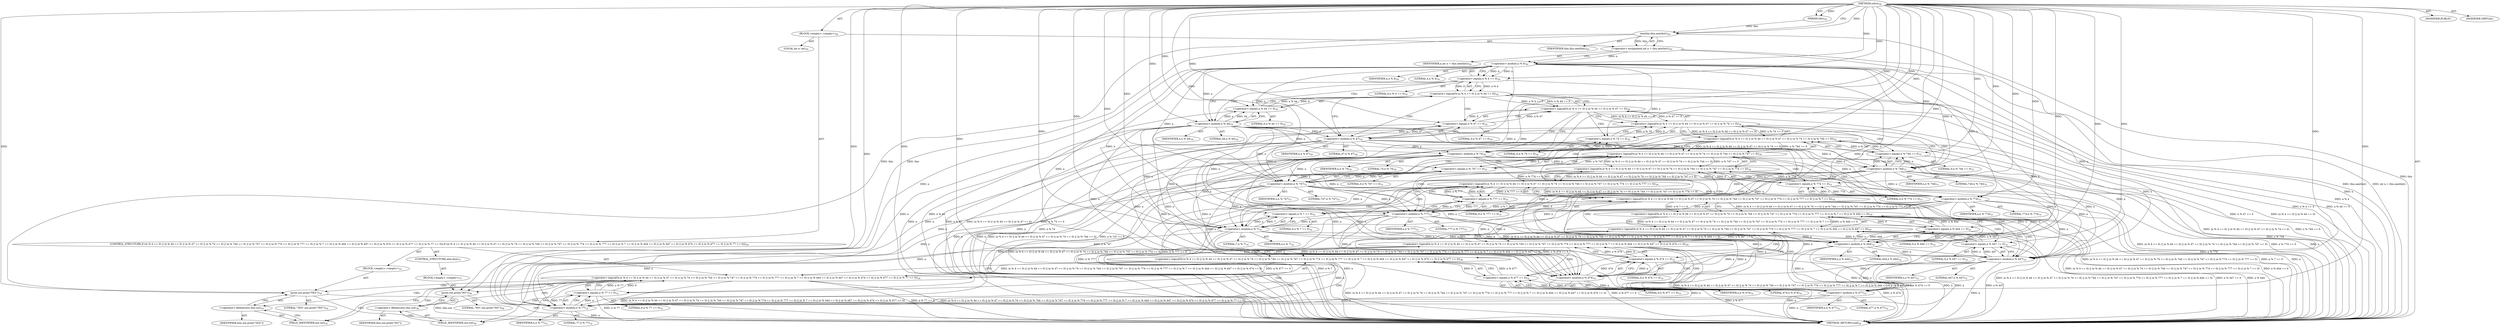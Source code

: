 digraph "solve" {  
"139" [label = <(METHOD,solve)<SUB>28</SUB>> ]
"6" [label = <(PARAM,this)<SUB>28</SUB>> ]
"140" [label = <(BLOCK,&lt;empty&gt;,&lt;empty&gt;)<SUB>28</SUB>> ]
"141" [label = <(LOCAL,int n: int)<SUB>29</SUB>> ]
"142" [label = <(&lt;operator&gt;.assignment,int n = this.nextInt())<SUB>29</SUB>> ]
"143" [label = <(IDENTIFIER,n,int n = this.nextInt())<SUB>29</SUB>> ]
"144" [label = <(nextInt,this.nextInt())<SUB>29</SUB>> ]
"5" [label = <(IDENTIFIER,this,this.nextInt())<SUB>29</SUB>> ]
"145" [label = <(CONTROL_STRUCTURE,if ((n % 4 == 0) || (n % 44 == 0) || (n % 47 == 0) || (n % 74 == 0) || (n % 744 == 0) || (n % 747 == 0) || (n % 774 == 0) || (n % 777 == 0) || (n % 7 == 0) || (n % 444 == 0) || (n % 447 == 0) || (n % 474 == 0) || (n % 477 == 0) || (n % 77 == 0)),if ((n % 4 == 0) || (n % 44 == 0) || (n % 47 == 0) || (n % 74 == 0) || (n % 744 == 0) || (n % 747 == 0) || (n % 774 == 0) || (n % 777 == 0) || (n % 7 == 0) || (n % 444 == 0) || (n % 447 == 0) || (n % 474 == 0) || (n % 477 == 0) || (n % 77 == 0)))<SUB>30</SUB>> ]
"146" [label = <(&lt;operator&gt;.logicalOr,(n % 4 == 0) || (n % 44 == 0) || (n % 47 == 0) || (n % 74 == 0) || (n % 744 == 0) || (n % 747 == 0) || (n % 774 == 0) || (n % 777 == 0) || (n % 7 == 0) || (n % 444 == 0) || (n % 447 == 0) || (n % 474 == 0) || (n % 477 == 0) || (n % 77 == 0))<SUB>30</SUB>> ]
"147" [label = <(&lt;operator&gt;.logicalOr,(n % 4 == 0) || (n % 44 == 0) || (n % 47 == 0) || (n % 74 == 0) || (n % 744 == 0) || (n % 747 == 0) || (n % 774 == 0) || (n % 777 == 0) || (n % 7 == 0) || (n % 444 == 0) || (n % 447 == 0) || (n % 474 == 0) || (n % 477 == 0))<SUB>30</SUB>> ]
"148" [label = <(&lt;operator&gt;.logicalOr,(n % 4 == 0) || (n % 44 == 0) || (n % 47 == 0) || (n % 74 == 0) || (n % 744 == 0) || (n % 747 == 0) || (n % 774 == 0) || (n % 777 == 0) || (n % 7 == 0) || (n % 444 == 0) || (n % 447 == 0) || (n % 474 == 0))<SUB>30</SUB>> ]
"149" [label = <(&lt;operator&gt;.logicalOr,(n % 4 == 0) || (n % 44 == 0) || (n % 47 == 0) || (n % 74 == 0) || (n % 744 == 0) || (n % 747 == 0) || (n % 774 == 0) || (n % 777 == 0) || (n % 7 == 0) || (n % 444 == 0) || (n % 447 == 0))<SUB>30</SUB>> ]
"150" [label = <(&lt;operator&gt;.logicalOr,(n % 4 == 0) || (n % 44 == 0) || (n % 47 == 0) || (n % 74 == 0) || (n % 744 == 0) || (n % 747 == 0) || (n % 774 == 0) || (n % 777 == 0) || (n % 7 == 0) || (n % 444 == 0))<SUB>30</SUB>> ]
"151" [label = <(&lt;operator&gt;.logicalOr,(n % 4 == 0) || (n % 44 == 0) || (n % 47 == 0) || (n % 74 == 0) || (n % 744 == 0) || (n % 747 == 0) || (n % 774 == 0) || (n % 777 == 0) || (n % 7 == 0))<SUB>30</SUB>> ]
"152" [label = <(&lt;operator&gt;.logicalOr,(n % 4 == 0) || (n % 44 == 0) || (n % 47 == 0) || (n % 74 == 0) || (n % 744 == 0) || (n % 747 == 0) || (n % 774 == 0) || (n % 777 == 0))<SUB>30</SUB>> ]
"153" [label = <(&lt;operator&gt;.logicalOr,(n % 4 == 0) || (n % 44 == 0) || (n % 47 == 0) || (n % 74 == 0) || (n % 744 == 0) || (n % 747 == 0) || (n % 774 == 0))<SUB>30</SUB>> ]
"154" [label = <(&lt;operator&gt;.logicalOr,(n % 4 == 0) || (n % 44 == 0) || (n % 47 == 0) || (n % 74 == 0) || (n % 744 == 0) || (n % 747 == 0))<SUB>30</SUB>> ]
"155" [label = <(&lt;operator&gt;.logicalOr,(n % 4 == 0) || (n % 44 == 0) || (n % 47 == 0) || (n % 74 == 0) || (n % 744 == 0))<SUB>30</SUB>> ]
"156" [label = <(&lt;operator&gt;.logicalOr,(n % 4 == 0) || (n % 44 == 0) || (n % 47 == 0) || (n % 74 == 0))<SUB>30</SUB>> ]
"157" [label = <(&lt;operator&gt;.logicalOr,(n % 4 == 0) || (n % 44 == 0) || (n % 47 == 0))<SUB>30</SUB>> ]
"158" [label = <(&lt;operator&gt;.logicalOr,(n % 4 == 0) || (n % 44 == 0))<SUB>30</SUB>> ]
"159" [label = <(&lt;operator&gt;.equals,n % 4 == 0)<SUB>30</SUB>> ]
"160" [label = <(&lt;operator&gt;.modulo,n % 4)<SUB>30</SUB>> ]
"161" [label = <(IDENTIFIER,n,n % 4)<SUB>30</SUB>> ]
"162" [label = <(LITERAL,4,n % 4)<SUB>30</SUB>> ]
"163" [label = <(LITERAL,0,n % 4 == 0)<SUB>30</SUB>> ]
"164" [label = <(&lt;operator&gt;.equals,n % 44 == 0)<SUB>30</SUB>> ]
"165" [label = <(&lt;operator&gt;.modulo,n % 44)<SUB>30</SUB>> ]
"166" [label = <(IDENTIFIER,n,n % 44)<SUB>30</SUB>> ]
"167" [label = <(LITERAL,44,n % 44)<SUB>30</SUB>> ]
"168" [label = <(LITERAL,0,n % 44 == 0)<SUB>30</SUB>> ]
"169" [label = <(&lt;operator&gt;.equals,n % 47 == 0)<SUB>30</SUB>> ]
"170" [label = <(&lt;operator&gt;.modulo,n % 47)<SUB>30</SUB>> ]
"171" [label = <(IDENTIFIER,n,n % 47)<SUB>30</SUB>> ]
"172" [label = <(LITERAL,47,n % 47)<SUB>30</SUB>> ]
"173" [label = <(LITERAL,0,n % 47 == 0)<SUB>30</SUB>> ]
"174" [label = <(&lt;operator&gt;.equals,n % 74 == 0)<SUB>30</SUB>> ]
"175" [label = <(&lt;operator&gt;.modulo,n % 74)<SUB>30</SUB>> ]
"176" [label = <(IDENTIFIER,n,n % 74)<SUB>30</SUB>> ]
"177" [label = <(LITERAL,74,n % 74)<SUB>30</SUB>> ]
"178" [label = <(LITERAL,0,n % 74 == 0)<SUB>30</SUB>> ]
"179" [label = <(&lt;operator&gt;.equals,n % 744 == 0)<SUB>31</SUB>> ]
"180" [label = <(&lt;operator&gt;.modulo,n % 744)<SUB>31</SUB>> ]
"181" [label = <(IDENTIFIER,n,n % 744)<SUB>31</SUB>> ]
"182" [label = <(LITERAL,744,n % 744)<SUB>31</SUB>> ]
"183" [label = <(LITERAL,0,n % 744 == 0)<SUB>31</SUB>> ]
"184" [label = <(&lt;operator&gt;.equals,n % 747 == 0)<SUB>31</SUB>> ]
"185" [label = <(&lt;operator&gt;.modulo,n % 747)<SUB>31</SUB>> ]
"186" [label = <(IDENTIFIER,n,n % 747)<SUB>31</SUB>> ]
"187" [label = <(LITERAL,747,n % 747)<SUB>31</SUB>> ]
"188" [label = <(LITERAL,0,n % 747 == 0)<SUB>31</SUB>> ]
"189" [label = <(&lt;operator&gt;.equals,n % 774 == 0)<SUB>31</SUB>> ]
"190" [label = <(&lt;operator&gt;.modulo,n % 774)<SUB>31</SUB>> ]
"191" [label = <(IDENTIFIER,n,n % 774)<SUB>31</SUB>> ]
"192" [label = <(LITERAL,774,n % 774)<SUB>31</SUB>> ]
"193" [label = <(LITERAL,0,n % 774 == 0)<SUB>31</SUB>> ]
"194" [label = <(&lt;operator&gt;.equals,n % 777 == 0)<SUB>31</SUB>> ]
"195" [label = <(&lt;operator&gt;.modulo,n % 777)<SUB>31</SUB>> ]
"196" [label = <(IDENTIFIER,n,n % 777)<SUB>31</SUB>> ]
"197" [label = <(LITERAL,777,n % 777)<SUB>31</SUB>> ]
"198" [label = <(LITERAL,0,n % 777 == 0)<SUB>31</SUB>> ]
"199" [label = <(&lt;operator&gt;.equals,n % 7 == 0)<SUB>32</SUB>> ]
"200" [label = <(&lt;operator&gt;.modulo,n % 7)<SUB>32</SUB>> ]
"201" [label = <(IDENTIFIER,n,n % 7)<SUB>32</SUB>> ]
"202" [label = <(LITERAL,7,n % 7)<SUB>32</SUB>> ]
"203" [label = <(LITERAL,0,n % 7 == 0)<SUB>32</SUB>> ]
"204" [label = <(&lt;operator&gt;.equals,n % 444 == 0)<SUB>32</SUB>> ]
"205" [label = <(&lt;operator&gt;.modulo,n % 444)<SUB>32</SUB>> ]
"206" [label = <(IDENTIFIER,n,n % 444)<SUB>32</SUB>> ]
"207" [label = <(LITERAL,444,n % 444)<SUB>32</SUB>> ]
"208" [label = <(LITERAL,0,n % 444 == 0)<SUB>32</SUB>> ]
"209" [label = <(&lt;operator&gt;.equals,n % 447 == 0)<SUB>32</SUB>> ]
"210" [label = <(&lt;operator&gt;.modulo,n % 447)<SUB>32</SUB>> ]
"211" [label = <(IDENTIFIER,n,n % 447)<SUB>32</SUB>> ]
"212" [label = <(LITERAL,447,n % 447)<SUB>32</SUB>> ]
"213" [label = <(LITERAL,0,n % 447 == 0)<SUB>32</SUB>> ]
"214" [label = <(&lt;operator&gt;.equals,n % 474 == 0)<SUB>32</SUB>> ]
"215" [label = <(&lt;operator&gt;.modulo,n % 474)<SUB>32</SUB>> ]
"216" [label = <(IDENTIFIER,n,n % 474)<SUB>32</SUB>> ]
"217" [label = <(LITERAL,474,n % 474)<SUB>32</SUB>> ]
"218" [label = <(LITERAL,0,n % 474 == 0)<SUB>32</SUB>> ]
"219" [label = <(&lt;operator&gt;.equals,n % 477 == 0)<SUB>32</SUB>> ]
"220" [label = <(&lt;operator&gt;.modulo,n % 477)<SUB>32</SUB>> ]
"221" [label = <(IDENTIFIER,n,n % 477)<SUB>32</SUB>> ]
"222" [label = <(LITERAL,477,n % 477)<SUB>32</SUB>> ]
"223" [label = <(LITERAL,0,n % 477 == 0)<SUB>32</SUB>> ]
"224" [label = <(&lt;operator&gt;.equals,n % 77 == 0)<SUB>32</SUB>> ]
"225" [label = <(&lt;operator&gt;.modulo,n % 77)<SUB>32</SUB>> ]
"226" [label = <(IDENTIFIER,n,n % 77)<SUB>32</SUB>> ]
"227" [label = <(LITERAL,77,n % 77)<SUB>32</SUB>> ]
"228" [label = <(LITERAL,0,n % 77 == 0)<SUB>32</SUB>> ]
"229" [label = <(BLOCK,&lt;empty&gt;,&lt;empty&gt;)<SUB>33</SUB>> ]
"230" [label = <(print,out.print(&quot;YES&quot;))<SUB>34</SUB>> ]
"231" [label = <(&lt;operator&gt;.fieldAccess,this.out)<SUB>34</SUB>> ]
"232" [label = <(IDENTIFIER,this,out.print(&quot;YES&quot;))> ]
"233" [label = <(FIELD_IDENTIFIER,out,out)<SUB>34</SUB>> ]
"234" [label = <(LITERAL,&quot;YES&quot;,out.print(&quot;YES&quot;))<SUB>34</SUB>> ]
"235" [label = <(CONTROL_STRUCTURE,else,else)<SUB>37</SUB>> ]
"236" [label = <(BLOCK,&lt;empty&gt;,&lt;empty&gt;)<SUB>37</SUB>> ]
"237" [label = <(print,out.print(&quot;NO&quot;))<SUB>38</SUB>> ]
"238" [label = <(&lt;operator&gt;.fieldAccess,this.out)<SUB>38</SUB>> ]
"239" [label = <(IDENTIFIER,this,out.print(&quot;NO&quot;))> ]
"240" [label = <(FIELD_IDENTIFIER,out,out)<SUB>38</SUB>> ]
"241" [label = <(LITERAL,&quot;NO&quot;,out.print(&quot;NO&quot;))<SUB>38</SUB>> ]
"242" [label = <(MODIFIER,PUBLIC)> ]
"243" [label = <(MODIFIER,VIRTUAL)> ]
"244" [label = <(METHOD_RETURN,void)<SUB>28</SUB>> ]
  "139" -> "6"  [ label = "AST: "] 
  "139" -> "140"  [ label = "AST: "] 
  "139" -> "242"  [ label = "AST: "] 
  "139" -> "243"  [ label = "AST: "] 
  "139" -> "244"  [ label = "AST: "] 
  "140" -> "141"  [ label = "AST: "] 
  "140" -> "142"  [ label = "AST: "] 
  "140" -> "145"  [ label = "AST: "] 
  "142" -> "143"  [ label = "AST: "] 
  "142" -> "144"  [ label = "AST: "] 
  "144" -> "5"  [ label = "AST: "] 
  "145" -> "146"  [ label = "AST: "] 
  "145" -> "229"  [ label = "AST: "] 
  "145" -> "235"  [ label = "AST: "] 
  "146" -> "147"  [ label = "AST: "] 
  "146" -> "224"  [ label = "AST: "] 
  "147" -> "148"  [ label = "AST: "] 
  "147" -> "219"  [ label = "AST: "] 
  "148" -> "149"  [ label = "AST: "] 
  "148" -> "214"  [ label = "AST: "] 
  "149" -> "150"  [ label = "AST: "] 
  "149" -> "209"  [ label = "AST: "] 
  "150" -> "151"  [ label = "AST: "] 
  "150" -> "204"  [ label = "AST: "] 
  "151" -> "152"  [ label = "AST: "] 
  "151" -> "199"  [ label = "AST: "] 
  "152" -> "153"  [ label = "AST: "] 
  "152" -> "194"  [ label = "AST: "] 
  "153" -> "154"  [ label = "AST: "] 
  "153" -> "189"  [ label = "AST: "] 
  "154" -> "155"  [ label = "AST: "] 
  "154" -> "184"  [ label = "AST: "] 
  "155" -> "156"  [ label = "AST: "] 
  "155" -> "179"  [ label = "AST: "] 
  "156" -> "157"  [ label = "AST: "] 
  "156" -> "174"  [ label = "AST: "] 
  "157" -> "158"  [ label = "AST: "] 
  "157" -> "169"  [ label = "AST: "] 
  "158" -> "159"  [ label = "AST: "] 
  "158" -> "164"  [ label = "AST: "] 
  "159" -> "160"  [ label = "AST: "] 
  "159" -> "163"  [ label = "AST: "] 
  "160" -> "161"  [ label = "AST: "] 
  "160" -> "162"  [ label = "AST: "] 
  "164" -> "165"  [ label = "AST: "] 
  "164" -> "168"  [ label = "AST: "] 
  "165" -> "166"  [ label = "AST: "] 
  "165" -> "167"  [ label = "AST: "] 
  "169" -> "170"  [ label = "AST: "] 
  "169" -> "173"  [ label = "AST: "] 
  "170" -> "171"  [ label = "AST: "] 
  "170" -> "172"  [ label = "AST: "] 
  "174" -> "175"  [ label = "AST: "] 
  "174" -> "178"  [ label = "AST: "] 
  "175" -> "176"  [ label = "AST: "] 
  "175" -> "177"  [ label = "AST: "] 
  "179" -> "180"  [ label = "AST: "] 
  "179" -> "183"  [ label = "AST: "] 
  "180" -> "181"  [ label = "AST: "] 
  "180" -> "182"  [ label = "AST: "] 
  "184" -> "185"  [ label = "AST: "] 
  "184" -> "188"  [ label = "AST: "] 
  "185" -> "186"  [ label = "AST: "] 
  "185" -> "187"  [ label = "AST: "] 
  "189" -> "190"  [ label = "AST: "] 
  "189" -> "193"  [ label = "AST: "] 
  "190" -> "191"  [ label = "AST: "] 
  "190" -> "192"  [ label = "AST: "] 
  "194" -> "195"  [ label = "AST: "] 
  "194" -> "198"  [ label = "AST: "] 
  "195" -> "196"  [ label = "AST: "] 
  "195" -> "197"  [ label = "AST: "] 
  "199" -> "200"  [ label = "AST: "] 
  "199" -> "203"  [ label = "AST: "] 
  "200" -> "201"  [ label = "AST: "] 
  "200" -> "202"  [ label = "AST: "] 
  "204" -> "205"  [ label = "AST: "] 
  "204" -> "208"  [ label = "AST: "] 
  "205" -> "206"  [ label = "AST: "] 
  "205" -> "207"  [ label = "AST: "] 
  "209" -> "210"  [ label = "AST: "] 
  "209" -> "213"  [ label = "AST: "] 
  "210" -> "211"  [ label = "AST: "] 
  "210" -> "212"  [ label = "AST: "] 
  "214" -> "215"  [ label = "AST: "] 
  "214" -> "218"  [ label = "AST: "] 
  "215" -> "216"  [ label = "AST: "] 
  "215" -> "217"  [ label = "AST: "] 
  "219" -> "220"  [ label = "AST: "] 
  "219" -> "223"  [ label = "AST: "] 
  "220" -> "221"  [ label = "AST: "] 
  "220" -> "222"  [ label = "AST: "] 
  "224" -> "225"  [ label = "AST: "] 
  "224" -> "228"  [ label = "AST: "] 
  "225" -> "226"  [ label = "AST: "] 
  "225" -> "227"  [ label = "AST: "] 
  "229" -> "230"  [ label = "AST: "] 
  "230" -> "231"  [ label = "AST: "] 
  "230" -> "234"  [ label = "AST: "] 
  "231" -> "232"  [ label = "AST: "] 
  "231" -> "233"  [ label = "AST: "] 
  "235" -> "236"  [ label = "AST: "] 
  "236" -> "237"  [ label = "AST: "] 
  "237" -> "238"  [ label = "AST: "] 
  "237" -> "241"  [ label = "AST: "] 
  "238" -> "239"  [ label = "AST: "] 
  "238" -> "240"  [ label = "AST: "] 
  "142" -> "160"  [ label = "CFG: "] 
  "144" -> "142"  [ label = "CFG: "] 
  "146" -> "233"  [ label = "CFG: "] 
  "146" -> "240"  [ label = "CFG: "] 
  "147" -> "146"  [ label = "CFG: "] 
  "147" -> "225"  [ label = "CFG: "] 
  "224" -> "146"  [ label = "CFG: "] 
  "230" -> "244"  [ label = "CFG: "] 
  "148" -> "147"  [ label = "CFG: "] 
  "148" -> "220"  [ label = "CFG: "] 
  "219" -> "147"  [ label = "CFG: "] 
  "225" -> "224"  [ label = "CFG: "] 
  "231" -> "230"  [ label = "CFG: "] 
  "237" -> "244"  [ label = "CFG: "] 
  "149" -> "148"  [ label = "CFG: "] 
  "149" -> "215"  [ label = "CFG: "] 
  "214" -> "148"  [ label = "CFG: "] 
  "220" -> "219"  [ label = "CFG: "] 
  "233" -> "231"  [ label = "CFG: "] 
  "238" -> "237"  [ label = "CFG: "] 
  "150" -> "149"  [ label = "CFG: "] 
  "150" -> "210"  [ label = "CFG: "] 
  "209" -> "149"  [ label = "CFG: "] 
  "215" -> "214"  [ label = "CFG: "] 
  "240" -> "238"  [ label = "CFG: "] 
  "151" -> "150"  [ label = "CFG: "] 
  "151" -> "205"  [ label = "CFG: "] 
  "204" -> "150"  [ label = "CFG: "] 
  "210" -> "209"  [ label = "CFG: "] 
  "152" -> "151"  [ label = "CFG: "] 
  "152" -> "200"  [ label = "CFG: "] 
  "199" -> "151"  [ label = "CFG: "] 
  "205" -> "204"  [ label = "CFG: "] 
  "153" -> "152"  [ label = "CFG: "] 
  "153" -> "195"  [ label = "CFG: "] 
  "194" -> "152"  [ label = "CFG: "] 
  "200" -> "199"  [ label = "CFG: "] 
  "154" -> "153"  [ label = "CFG: "] 
  "154" -> "190"  [ label = "CFG: "] 
  "189" -> "153"  [ label = "CFG: "] 
  "195" -> "194"  [ label = "CFG: "] 
  "155" -> "154"  [ label = "CFG: "] 
  "155" -> "185"  [ label = "CFG: "] 
  "184" -> "154"  [ label = "CFG: "] 
  "190" -> "189"  [ label = "CFG: "] 
  "156" -> "155"  [ label = "CFG: "] 
  "156" -> "180"  [ label = "CFG: "] 
  "179" -> "155"  [ label = "CFG: "] 
  "185" -> "184"  [ label = "CFG: "] 
  "157" -> "156"  [ label = "CFG: "] 
  "157" -> "175"  [ label = "CFG: "] 
  "174" -> "156"  [ label = "CFG: "] 
  "180" -> "179"  [ label = "CFG: "] 
  "158" -> "157"  [ label = "CFG: "] 
  "158" -> "170"  [ label = "CFG: "] 
  "169" -> "157"  [ label = "CFG: "] 
  "175" -> "174"  [ label = "CFG: "] 
  "159" -> "158"  [ label = "CFG: "] 
  "159" -> "165"  [ label = "CFG: "] 
  "164" -> "158"  [ label = "CFG: "] 
  "170" -> "169"  [ label = "CFG: "] 
  "160" -> "159"  [ label = "CFG: "] 
  "165" -> "164"  [ label = "CFG: "] 
  "139" -> "144"  [ label = "CFG: "] 
  "144" -> "244"  [ label = "DDG: this"] 
  "142" -> "244"  [ label = "DDG: this.nextInt()"] 
  "142" -> "244"  [ label = "DDG: int n = this.nextInt()"] 
  "160" -> "244"  [ label = "DDG: n"] 
  "159" -> "244"  [ label = "DDG: n % 4"] 
  "158" -> "244"  [ label = "DDG: n % 4 == 0"] 
  "165" -> "244"  [ label = "DDG: n"] 
  "164" -> "244"  [ label = "DDG: n % 44"] 
  "158" -> "244"  [ label = "DDG: n % 44 == 0"] 
  "157" -> "244"  [ label = "DDG: (n % 4 == 0) || (n % 44 == 0)"] 
  "170" -> "244"  [ label = "DDG: n"] 
  "169" -> "244"  [ label = "DDG: n % 47"] 
  "157" -> "244"  [ label = "DDG: n % 47 == 0"] 
  "156" -> "244"  [ label = "DDG: (n % 4 == 0) || (n % 44 == 0) || (n % 47 == 0)"] 
  "175" -> "244"  [ label = "DDG: n"] 
  "174" -> "244"  [ label = "DDG: n % 74"] 
  "156" -> "244"  [ label = "DDG: n % 74 == 0"] 
  "155" -> "244"  [ label = "DDG: (n % 4 == 0) || (n % 44 == 0) || (n % 47 == 0) || (n % 74 == 0)"] 
  "180" -> "244"  [ label = "DDG: n"] 
  "179" -> "244"  [ label = "DDG: n % 744"] 
  "155" -> "244"  [ label = "DDG: n % 744 == 0"] 
  "154" -> "244"  [ label = "DDG: (n % 4 == 0) || (n % 44 == 0) || (n % 47 == 0) || (n % 74 == 0) || (n % 744 == 0)"] 
  "185" -> "244"  [ label = "DDG: n"] 
  "184" -> "244"  [ label = "DDG: n % 747"] 
  "154" -> "244"  [ label = "DDG: n % 747 == 0"] 
  "153" -> "244"  [ label = "DDG: (n % 4 == 0) || (n % 44 == 0) || (n % 47 == 0) || (n % 74 == 0) || (n % 744 == 0) || (n % 747 == 0)"] 
  "190" -> "244"  [ label = "DDG: n"] 
  "189" -> "244"  [ label = "DDG: n % 774"] 
  "153" -> "244"  [ label = "DDG: n % 774 == 0"] 
  "152" -> "244"  [ label = "DDG: (n % 4 == 0) || (n % 44 == 0) || (n % 47 == 0) || (n % 74 == 0) || (n % 744 == 0) || (n % 747 == 0) || (n % 774 == 0)"] 
  "195" -> "244"  [ label = "DDG: n"] 
  "194" -> "244"  [ label = "DDG: n % 777"] 
  "152" -> "244"  [ label = "DDG: n % 777 == 0"] 
  "151" -> "244"  [ label = "DDG: (n % 4 == 0) || (n % 44 == 0) || (n % 47 == 0) || (n % 74 == 0) || (n % 744 == 0) || (n % 747 == 0) || (n % 774 == 0) || (n % 777 == 0)"] 
  "200" -> "244"  [ label = "DDG: n"] 
  "199" -> "244"  [ label = "DDG: n % 7"] 
  "151" -> "244"  [ label = "DDG: n % 7 == 0"] 
  "150" -> "244"  [ label = "DDG: (n % 4 == 0) || (n % 44 == 0) || (n % 47 == 0) || (n % 74 == 0) || (n % 744 == 0) || (n % 747 == 0) || (n % 774 == 0) || (n % 777 == 0) || (n % 7 == 0)"] 
  "205" -> "244"  [ label = "DDG: n"] 
  "204" -> "244"  [ label = "DDG: n % 444"] 
  "150" -> "244"  [ label = "DDG: n % 444 == 0"] 
  "149" -> "244"  [ label = "DDG: (n % 4 == 0) || (n % 44 == 0) || (n % 47 == 0) || (n % 74 == 0) || (n % 744 == 0) || (n % 747 == 0) || (n % 774 == 0) || (n % 777 == 0) || (n % 7 == 0) || (n % 444 == 0)"] 
  "210" -> "244"  [ label = "DDG: n"] 
  "209" -> "244"  [ label = "DDG: n % 447"] 
  "149" -> "244"  [ label = "DDG: n % 447 == 0"] 
  "148" -> "244"  [ label = "DDG: (n % 4 == 0) || (n % 44 == 0) || (n % 47 == 0) || (n % 74 == 0) || (n % 744 == 0) || (n % 747 == 0) || (n % 774 == 0) || (n % 777 == 0) || (n % 7 == 0) || (n % 444 == 0) || (n % 447 == 0)"] 
  "215" -> "244"  [ label = "DDG: n"] 
  "214" -> "244"  [ label = "DDG: n % 474"] 
  "148" -> "244"  [ label = "DDG: n % 474 == 0"] 
  "147" -> "244"  [ label = "DDG: (n % 4 == 0) || (n % 44 == 0) || (n % 47 == 0) || (n % 74 == 0) || (n % 744 == 0) || (n % 747 == 0) || (n % 774 == 0) || (n % 777 == 0) || (n % 7 == 0) || (n % 444 == 0) || (n % 447 == 0) || (n % 474 == 0)"] 
  "220" -> "244"  [ label = "DDG: n"] 
  "219" -> "244"  [ label = "DDG: n % 477"] 
  "147" -> "244"  [ label = "DDG: n % 477 == 0"] 
  "146" -> "244"  [ label = "DDG: (n % 4 == 0) || (n % 44 == 0) || (n % 47 == 0) || (n % 74 == 0) || (n % 744 == 0) || (n % 747 == 0) || (n % 774 == 0) || (n % 777 == 0) || (n % 7 == 0) || (n % 444 == 0) || (n % 447 == 0) || (n % 474 == 0) || (n % 477 == 0)"] 
  "225" -> "244"  [ label = "DDG: n"] 
  "224" -> "244"  [ label = "DDG: n % 77"] 
  "146" -> "244"  [ label = "DDG: n % 77 == 0"] 
  "146" -> "244"  [ label = "DDG: (n % 4 == 0) || (n % 44 == 0) || (n % 47 == 0) || (n % 74 == 0) || (n % 744 == 0) || (n % 747 == 0) || (n % 774 == 0) || (n % 777 == 0) || (n % 7 == 0) || (n % 444 == 0) || (n % 447 == 0) || (n % 474 == 0) || (n % 477 == 0) || (n % 77 == 0)"] 
  "230" -> "244"  [ label = "DDG: this.out"] 
  "139" -> "6"  [ label = "DDG: "] 
  "144" -> "142"  [ label = "DDG: this"] 
  "6" -> "144"  [ label = "DDG: this"] 
  "139" -> "144"  [ label = "DDG: "] 
  "147" -> "146"  [ label = "DDG: (n % 4 == 0) || (n % 44 == 0) || (n % 47 == 0) || (n % 74 == 0) || (n % 744 == 0) || (n % 747 == 0) || (n % 774 == 0) || (n % 777 == 0) || (n % 7 == 0) || (n % 444 == 0) || (n % 447 == 0) || (n % 474 == 0)"] 
  "147" -> "146"  [ label = "DDG: n % 477 == 0"] 
  "224" -> "146"  [ label = "DDG: n % 77"] 
  "224" -> "146"  [ label = "DDG: 0"] 
  "148" -> "147"  [ label = "DDG: (n % 4 == 0) || (n % 44 == 0) || (n % 47 == 0) || (n % 74 == 0) || (n % 744 == 0) || (n % 747 == 0) || (n % 774 == 0) || (n % 777 == 0) || (n % 7 == 0) || (n % 444 == 0) || (n % 447 == 0)"] 
  "148" -> "147"  [ label = "DDG: n % 474 == 0"] 
  "219" -> "147"  [ label = "DDG: n % 477"] 
  "219" -> "147"  [ label = "DDG: 0"] 
  "225" -> "224"  [ label = "DDG: n"] 
  "225" -> "224"  [ label = "DDG: 77"] 
  "139" -> "224"  [ label = "DDG: "] 
  "144" -> "230"  [ label = "DDG: this"] 
  "139" -> "230"  [ label = "DDG: "] 
  "149" -> "148"  [ label = "DDG: (n % 4 == 0) || (n % 44 == 0) || (n % 47 == 0) || (n % 74 == 0) || (n % 744 == 0) || (n % 747 == 0) || (n % 774 == 0) || (n % 777 == 0) || (n % 7 == 0) || (n % 444 == 0)"] 
  "149" -> "148"  [ label = "DDG: n % 447 == 0"] 
  "214" -> "148"  [ label = "DDG: n % 474"] 
  "214" -> "148"  [ label = "DDG: 0"] 
  "220" -> "219"  [ label = "DDG: n"] 
  "220" -> "219"  [ label = "DDG: 477"] 
  "139" -> "219"  [ label = "DDG: "] 
  "160" -> "225"  [ label = "DDG: n"] 
  "165" -> "225"  [ label = "DDG: n"] 
  "170" -> "225"  [ label = "DDG: n"] 
  "175" -> "225"  [ label = "DDG: n"] 
  "180" -> "225"  [ label = "DDG: n"] 
  "185" -> "225"  [ label = "DDG: n"] 
  "190" -> "225"  [ label = "DDG: n"] 
  "195" -> "225"  [ label = "DDG: n"] 
  "200" -> "225"  [ label = "DDG: n"] 
  "205" -> "225"  [ label = "DDG: n"] 
  "210" -> "225"  [ label = "DDG: n"] 
  "215" -> "225"  [ label = "DDG: n"] 
  "220" -> "225"  [ label = "DDG: n"] 
  "139" -> "225"  [ label = "DDG: "] 
  "144" -> "237"  [ label = "DDG: this"] 
  "139" -> "237"  [ label = "DDG: "] 
  "150" -> "149"  [ label = "DDG: (n % 4 == 0) || (n % 44 == 0) || (n % 47 == 0) || (n % 74 == 0) || (n % 744 == 0) || (n % 747 == 0) || (n % 774 == 0) || (n % 777 == 0) || (n % 7 == 0)"] 
  "150" -> "149"  [ label = "DDG: n % 444 == 0"] 
  "209" -> "149"  [ label = "DDG: n % 447"] 
  "209" -> "149"  [ label = "DDG: 0"] 
  "215" -> "214"  [ label = "DDG: n"] 
  "215" -> "214"  [ label = "DDG: 474"] 
  "139" -> "214"  [ label = "DDG: "] 
  "160" -> "220"  [ label = "DDG: n"] 
  "165" -> "220"  [ label = "DDG: n"] 
  "170" -> "220"  [ label = "DDG: n"] 
  "175" -> "220"  [ label = "DDG: n"] 
  "180" -> "220"  [ label = "DDG: n"] 
  "185" -> "220"  [ label = "DDG: n"] 
  "190" -> "220"  [ label = "DDG: n"] 
  "195" -> "220"  [ label = "DDG: n"] 
  "200" -> "220"  [ label = "DDG: n"] 
  "205" -> "220"  [ label = "DDG: n"] 
  "210" -> "220"  [ label = "DDG: n"] 
  "215" -> "220"  [ label = "DDG: n"] 
  "139" -> "220"  [ label = "DDG: "] 
  "151" -> "150"  [ label = "DDG: (n % 4 == 0) || (n % 44 == 0) || (n % 47 == 0) || (n % 74 == 0) || (n % 744 == 0) || (n % 747 == 0) || (n % 774 == 0) || (n % 777 == 0)"] 
  "151" -> "150"  [ label = "DDG: n % 7 == 0"] 
  "204" -> "150"  [ label = "DDG: n % 444"] 
  "204" -> "150"  [ label = "DDG: 0"] 
  "210" -> "209"  [ label = "DDG: n"] 
  "210" -> "209"  [ label = "DDG: 447"] 
  "139" -> "209"  [ label = "DDG: "] 
  "160" -> "215"  [ label = "DDG: n"] 
  "165" -> "215"  [ label = "DDG: n"] 
  "170" -> "215"  [ label = "DDG: n"] 
  "175" -> "215"  [ label = "DDG: n"] 
  "180" -> "215"  [ label = "DDG: n"] 
  "185" -> "215"  [ label = "DDG: n"] 
  "190" -> "215"  [ label = "DDG: n"] 
  "195" -> "215"  [ label = "DDG: n"] 
  "200" -> "215"  [ label = "DDG: n"] 
  "205" -> "215"  [ label = "DDG: n"] 
  "210" -> "215"  [ label = "DDG: n"] 
  "139" -> "215"  [ label = "DDG: "] 
  "152" -> "151"  [ label = "DDG: (n % 4 == 0) || (n % 44 == 0) || (n % 47 == 0) || (n % 74 == 0) || (n % 744 == 0) || (n % 747 == 0) || (n % 774 == 0)"] 
  "152" -> "151"  [ label = "DDG: n % 777 == 0"] 
  "199" -> "151"  [ label = "DDG: n % 7"] 
  "199" -> "151"  [ label = "DDG: 0"] 
  "205" -> "204"  [ label = "DDG: n"] 
  "205" -> "204"  [ label = "DDG: 444"] 
  "139" -> "204"  [ label = "DDG: "] 
  "160" -> "210"  [ label = "DDG: n"] 
  "165" -> "210"  [ label = "DDG: n"] 
  "170" -> "210"  [ label = "DDG: n"] 
  "175" -> "210"  [ label = "DDG: n"] 
  "180" -> "210"  [ label = "DDG: n"] 
  "185" -> "210"  [ label = "DDG: n"] 
  "190" -> "210"  [ label = "DDG: n"] 
  "195" -> "210"  [ label = "DDG: n"] 
  "200" -> "210"  [ label = "DDG: n"] 
  "205" -> "210"  [ label = "DDG: n"] 
  "139" -> "210"  [ label = "DDG: "] 
  "153" -> "152"  [ label = "DDG: (n % 4 == 0) || (n % 44 == 0) || (n % 47 == 0) || (n % 74 == 0) || (n % 744 == 0) || (n % 747 == 0)"] 
  "153" -> "152"  [ label = "DDG: n % 774 == 0"] 
  "194" -> "152"  [ label = "DDG: n % 777"] 
  "194" -> "152"  [ label = "DDG: 0"] 
  "200" -> "199"  [ label = "DDG: n"] 
  "200" -> "199"  [ label = "DDG: 7"] 
  "139" -> "199"  [ label = "DDG: "] 
  "160" -> "205"  [ label = "DDG: n"] 
  "165" -> "205"  [ label = "DDG: n"] 
  "170" -> "205"  [ label = "DDG: n"] 
  "175" -> "205"  [ label = "DDG: n"] 
  "180" -> "205"  [ label = "DDG: n"] 
  "185" -> "205"  [ label = "DDG: n"] 
  "190" -> "205"  [ label = "DDG: n"] 
  "195" -> "205"  [ label = "DDG: n"] 
  "200" -> "205"  [ label = "DDG: n"] 
  "139" -> "205"  [ label = "DDG: "] 
  "154" -> "153"  [ label = "DDG: (n % 4 == 0) || (n % 44 == 0) || (n % 47 == 0) || (n % 74 == 0) || (n % 744 == 0)"] 
  "154" -> "153"  [ label = "DDG: n % 747 == 0"] 
  "189" -> "153"  [ label = "DDG: n % 774"] 
  "189" -> "153"  [ label = "DDG: 0"] 
  "195" -> "194"  [ label = "DDG: n"] 
  "195" -> "194"  [ label = "DDG: 777"] 
  "139" -> "194"  [ label = "DDG: "] 
  "160" -> "200"  [ label = "DDG: n"] 
  "165" -> "200"  [ label = "DDG: n"] 
  "170" -> "200"  [ label = "DDG: n"] 
  "175" -> "200"  [ label = "DDG: n"] 
  "180" -> "200"  [ label = "DDG: n"] 
  "185" -> "200"  [ label = "DDG: n"] 
  "190" -> "200"  [ label = "DDG: n"] 
  "195" -> "200"  [ label = "DDG: n"] 
  "139" -> "200"  [ label = "DDG: "] 
  "155" -> "154"  [ label = "DDG: (n % 4 == 0) || (n % 44 == 0) || (n % 47 == 0) || (n % 74 == 0)"] 
  "155" -> "154"  [ label = "DDG: n % 744 == 0"] 
  "184" -> "154"  [ label = "DDG: n % 747"] 
  "184" -> "154"  [ label = "DDG: 0"] 
  "190" -> "189"  [ label = "DDG: n"] 
  "190" -> "189"  [ label = "DDG: 774"] 
  "139" -> "189"  [ label = "DDG: "] 
  "160" -> "195"  [ label = "DDG: n"] 
  "165" -> "195"  [ label = "DDG: n"] 
  "170" -> "195"  [ label = "DDG: n"] 
  "175" -> "195"  [ label = "DDG: n"] 
  "180" -> "195"  [ label = "DDG: n"] 
  "185" -> "195"  [ label = "DDG: n"] 
  "190" -> "195"  [ label = "DDG: n"] 
  "139" -> "195"  [ label = "DDG: "] 
  "156" -> "155"  [ label = "DDG: (n % 4 == 0) || (n % 44 == 0) || (n % 47 == 0)"] 
  "156" -> "155"  [ label = "DDG: n % 74 == 0"] 
  "179" -> "155"  [ label = "DDG: n % 744"] 
  "179" -> "155"  [ label = "DDG: 0"] 
  "185" -> "184"  [ label = "DDG: n"] 
  "185" -> "184"  [ label = "DDG: 747"] 
  "139" -> "184"  [ label = "DDG: "] 
  "160" -> "190"  [ label = "DDG: n"] 
  "165" -> "190"  [ label = "DDG: n"] 
  "170" -> "190"  [ label = "DDG: n"] 
  "175" -> "190"  [ label = "DDG: n"] 
  "180" -> "190"  [ label = "DDG: n"] 
  "185" -> "190"  [ label = "DDG: n"] 
  "139" -> "190"  [ label = "DDG: "] 
  "157" -> "156"  [ label = "DDG: (n % 4 == 0) || (n % 44 == 0)"] 
  "157" -> "156"  [ label = "DDG: n % 47 == 0"] 
  "174" -> "156"  [ label = "DDG: n % 74"] 
  "174" -> "156"  [ label = "DDG: 0"] 
  "180" -> "179"  [ label = "DDG: n"] 
  "180" -> "179"  [ label = "DDG: 744"] 
  "139" -> "179"  [ label = "DDG: "] 
  "160" -> "185"  [ label = "DDG: n"] 
  "165" -> "185"  [ label = "DDG: n"] 
  "170" -> "185"  [ label = "DDG: n"] 
  "175" -> "185"  [ label = "DDG: n"] 
  "180" -> "185"  [ label = "DDG: n"] 
  "139" -> "185"  [ label = "DDG: "] 
  "158" -> "157"  [ label = "DDG: n % 4 == 0"] 
  "158" -> "157"  [ label = "DDG: n % 44 == 0"] 
  "169" -> "157"  [ label = "DDG: n % 47"] 
  "169" -> "157"  [ label = "DDG: 0"] 
  "175" -> "174"  [ label = "DDG: n"] 
  "175" -> "174"  [ label = "DDG: 74"] 
  "139" -> "174"  [ label = "DDG: "] 
  "160" -> "180"  [ label = "DDG: n"] 
  "165" -> "180"  [ label = "DDG: n"] 
  "170" -> "180"  [ label = "DDG: n"] 
  "175" -> "180"  [ label = "DDG: n"] 
  "139" -> "180"  [ label = "DDG: "] 
  "159" -> "158"  [ label = "DDG: n % 4"] 
  "159" -> "158"  [ label = "DDG: 0"] 
  "164" -> "158"  [ label = "DDG: n % 44"] 
  "164" -> "158"  [ label = "DDG: 0"] 
  "170" -> "169"  [ label = "DDG: n"] 
  "170" -> "169"  [ label = "DDG: 47"] 
  "139" -> "169"  [ label = "DDG: "] 
  "160" -> "175"  [ label = "DDG: n"] 
  "165" -> "175"  [ label = "DDG: n"] 
  "170" -> "175"  [ label = "DDG: n"] 
  "139" -> "175"  [ label = "DDG: "] 
  "160" -> "159"  [ label = "DDG: n"] 
  "160" -> "159"  [ label = "DDG: 4"] 
  "139" -> "159"  [ label = "DDG: "] 
  "165" -> "164"  [ label = "DDG: n"] 
  "165" -> "164"  [ label = "DDG: 44"] 
  "139" -> "164"  [ label = "DDG: "] 
  "160" -> "170"  [ label = "DDG: n"] 
  "165" -> "170"  [ label = "DDG: n"] 
  "139" -> "170"  [ label = "DDG: "] 
  "142" -> "160"  [ label = "DDG: n"] 
  "139" -> "160"  [ label = "DDG: "] 
  "160" -> "165"  [ label = "DDG: n"] 
  "139" -> "165"  [ label = "DDG: "] 
  "146" -> "230"  [ label = "CDG: "] 
  "146" -> "240"  [ label = "CDG: "] 
  "146" -> "237"  [ label = "CDG: "] 
  "146" -> "238"  [ label = "CDG: "] 
  "146" -> "231"  [ label = "CDG: "] 
  "146" -> "233"  [ label = "CDG: "] 
  "147" -> "225"  [ label = "CDG: "] 
  "147" -> "224"  [ label = "CDG: "] 
  "148" -> "220"  [ label = "CDG: "] 
  "148" -> "219"  [ label = "CDG: "] 
  "149" -> "214"  [ label = "CDG: "] 
  "149" -> "215"  [ label = "CDG: "] 
  "150" -> "209"  [ label = "CDG: "] 
  "150" -> "210"  [ label = "CDG: "] 
  "151" -> "204"  [ label = "CDG: "] 
  "151" -> "205"  [ label = "CDG: "] 
  "152" -> "200"  [ label = "CDG: "] 
  "152" -> "199"  [ label = "CDG: "] 
  "153" -> "195"  [ label = "CDG: "] 
  "153" -> "194"  [ label = "CDG: "] 
  "154" -> "189"  [ label = "CDG: "] 
  "154" -> "190"  [ label = "CDG: "] 
  "155" -> "185"  [ label = "CDG: "] 
  "155" -> "184"  [ label = "CDG: "] 
  "156" -> "179"  [ label = "CDG: "] 
  "156" -> "180"  [ label = "CDG: "] 
  "157" -> "174"  [ label = "CDG: "] 
  "157" -> "175"  [ label = "CDG: "] 
  "158" -> "169"  [ label = "CDG: "] 
  "158" -> "170"  [ label = "CDG: "] 
  "159" -> "165"  [ label = "CDG: "] 
  "159" -> "164"  [ label = "CDG: "] 
}
